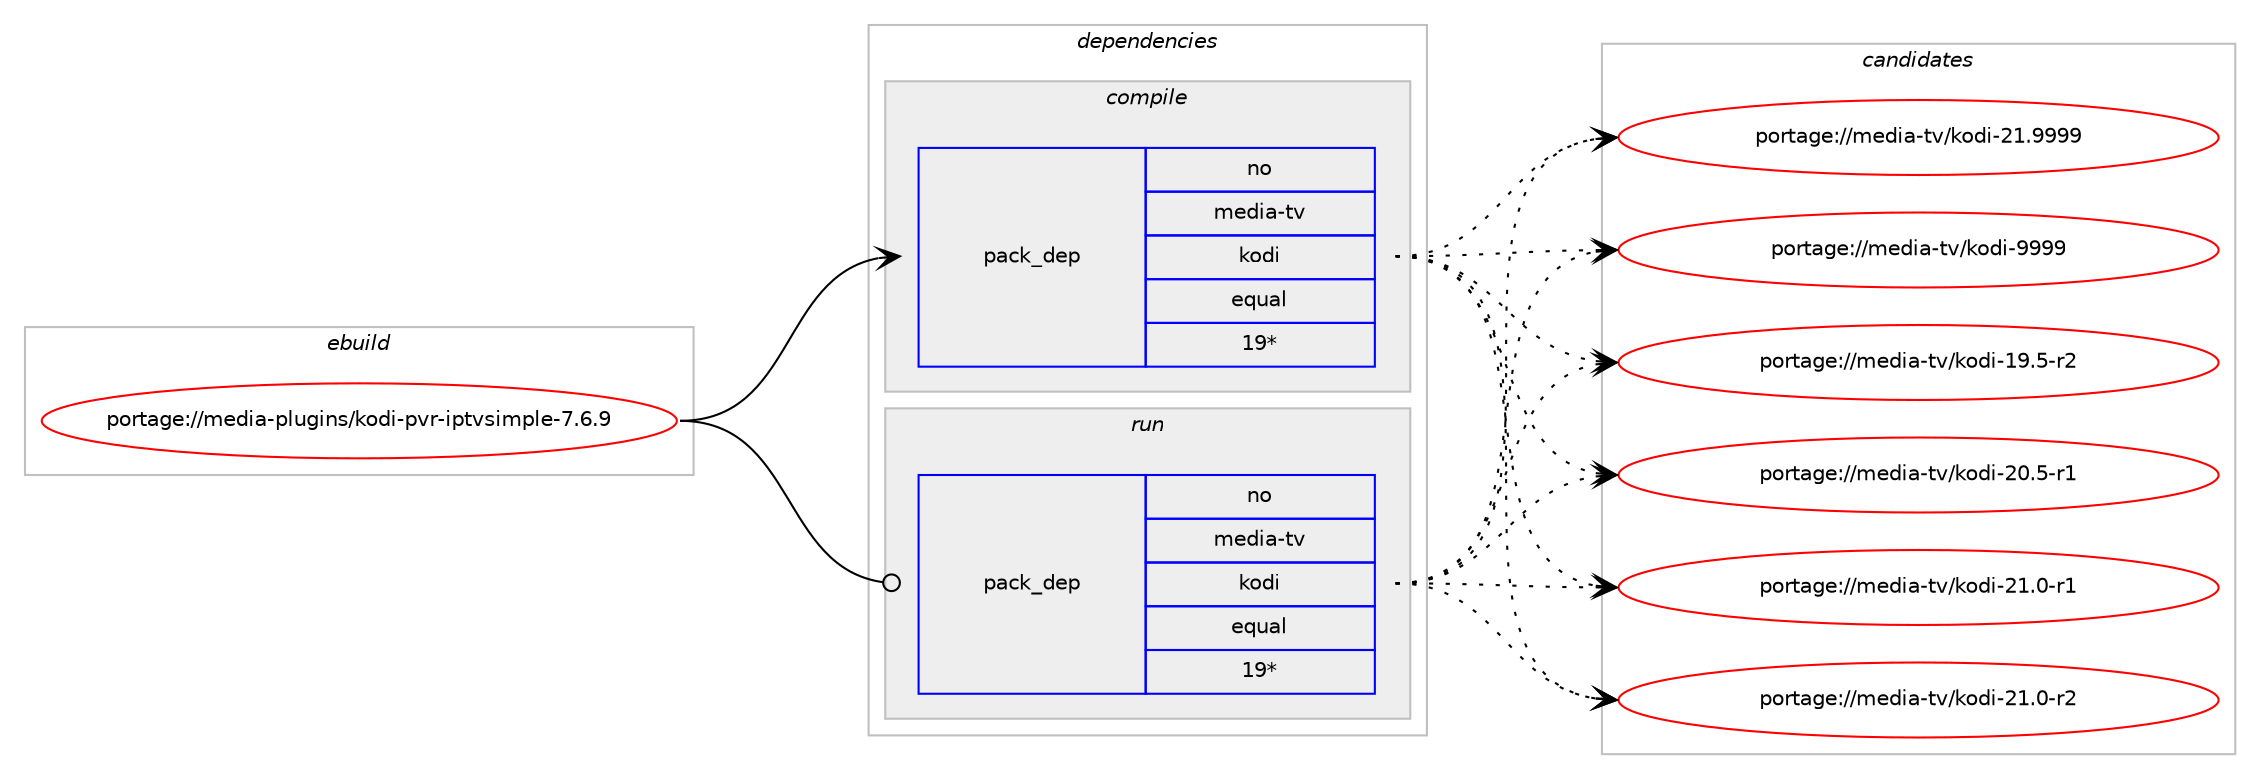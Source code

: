 digraph prolog {

# *************
# Graph options
# *************

newrank=true;
concentrate=true;
compound=true;
graph [rankdir=LR,fontname=Helvetica,fontsize=10,ranksep=1.5];#, ranksep=2.5, nodesep=0.2];
edge  [arrowhead=vee];
node  [fontname=Helvetica,fontsize=10];

# **********
# The ebuild
# **********

subgraph cluster_leftcol {
color=gray;
rank=same;
label=<<i>ebuild</i>>;
id [label="portage://media-plugins/kodi-pvr-iptvsimple-7.6.9", color=red, width=4, href="../media-plugins/kodi-pvr-iptvsimple-7.6.9.svg"];
}

# ****************
# The dependencies
# ****************

subgraph cluster_midcol {
color=gray;
label=<<i>dependencies</i>>;
subgraph cluster_compile {
fillcolor="#eeeeee";
style=filled;
label=<<i>compile</i>>;
# *** BEGIN UNKNOWN DEPENDENCY TYPE (TODO) ***
# id -> package_dependency(portage://media-plugins/kodi-pvr-iptvsimple-7.6.9,install,no,dev-libs,pugixml,none,[,,],[],[])
# *** END UNKNOWN DEPENDENCY TYPE (TODO) ***

subgraph pack81854 {
dependency160844 [label=<<TABLE BORDER="0" CELLBORDER="1" CELLSPACING="0" CELLPADDING="4" WIDTH="220"><TR><TD ROWSPAN="6" CELLPADDING="30">pack_dep</TD></TR><TR><TD WIDTH="110">no</TD></TR><TR><TD>media-tv</TD></TR><TR><TD>kodi</TD></TR><TR><TD>equal</TD></TR><TR><TD>19*</TD></TR></TABLE>>, shape=none, color=blue];
}
id:e -> dependency160844:w [weight=20,style="solid",arrowhead="vee"];
# *** BEGIN UNKNOWN DEPENDENCY TYPE (TODO) ***
# id -> package_dependency(portage://media-plugins/kodi-pvr-iptvsimple-7.6.9,install,no,sys-libs,zlib,none,[,,],[],[])
# *** END UNKNOWN DEPENDENCY TYPE (TODO) ***

}
subgraph cluster_compileandrun {
fillcolor="#eeeeee";
style=filled;
label=<<i>compile and run</i>>;
}
subgraph cluster_run {
fillcolor="#eeeeee";
style=filled;
label=<<i>run</i>>;
# *** BEGIN UNKNOWN DEPENDENCY TYPE (TODO) ***
# id -> package_dependency(portage://media-plugins/kodi-pvr-iptvsimple-7.6.9,run,no,dev-libs,pugixml,none,[,,],[],[])
# *** END UNKNOWN DEPENDENCY TYPE (TODO) ***

subgraph pack81855 {
dependency160845 [label=<<TABLE BORDER="0" CELLBORDER="1" CELLSPACING="0" CELLPADDING="4" WIDTH="220"><TR><TD ROWSPAN="6" CELLPADDING="30">pack_dep</TD></TR><TR><TD WIDTH="110">no</TD></TR><TR><TD>media-tv</TD></TR><TR><TD>kodi</TD></TR><TR><TD>equal</TD></TR><TR><TD>19*</TD></TR></TABLE>>, shape=none, color=blue];
}
id:e -> dependency160845:w [weight=20,style="solid",arrowhead="odot"];
# *** BEGIN UNKNOWN DEPENDENCY TYPE (TODO) ***
# id -> package_dependency(portage://media-plugins/kodi-pvr-iptvsimple-7.6.9,run,no,sys-libs,zlib,none,[,,],[],[])
# *** END UNKNOWN DEPENDENCY TYPE (TODO) ***

}
}

# **************
# The candidates
# **************

subgraph cluster_choices {
rank=same;
color=gray;
label=<<i>candidates</i>>;

subgraph choice81854 {
color=black;
nodesep=1;
choice10910110010597451161184710711110010545495746534511450 [label="portage://media-tv/kodi-19.5-r2", color=red, width=4,href="../media-tv/kodi-19.5-r2.svg"];
choice10910110010597451161184710711110010545504846534511449 [label="portage://media-tv/kodi-20.5-r1", color=red, width=4,href="../media-tv/kodi-20.5-r1.svg"];
choice10910110010597451161184710711110010545504946484511449 [label="portage://media-tv/kodi-21.0-r1", color=red, width=4,href="../media-tv/kodi-21.0-r1.svg"];
choice10910110010597451161184710711110010545504946484511450 [label="portage://media-tv/kodi-21.0-r2", color=red, width=4,href="../media-tv/kodi-21.0-r2.svg"];
choice1091011001059745116118471071111001054550494657575757 [label="portage://media-tv/kodi-21.9999", color=red, width=4,href="../media-tv/kodi-21.9999.svg"];
choice1091011001059745116118471071111001054557575757 [label="portage://media-tv/kodi-9999", color=red, width=4,href="../media-tv/kodi-9999.svg"];
dependency160844:e -> choice10910110010597451161184710711110010545495746534511450:w [style=dotted,weight="100"];
dependency160844:e -> choice10910110010597451161184710711110010545504846534511449:w [style=dotted,weight="100"];
dependency160844:e -> choice10910110010597451161184710711110010545504946484511449:w [style=dotted,weight="100"];
dependency160844:e -> choice10910110010597451161184710711110010545504946484511450:w [style=dotted,weight="100"];
dependency160844:e -> choice1091011001059745116118471071111001054550494657575757:w [style=dotted,weight="100"];
dependency160844:e -> choice1091011001059745116118471071111001054557575757:w [style=dotted,weight="100"];
}
subgraph choice81855 {
color=black;
nodesep=1;
choice10910110010597451161184710711110010545495746534511450 [label="portage://media-tv/kodi-19.5-r2", color=red, width=4,href="../media-tv/kodi-19.5-r2.svg"];
choice10910110010597451161184710711110010545504846534511449 [label="portage://media-tv/kodi-20.5-r1", color=red, width=4,href="../media-tv/kodi-20.5-r1.svg"];
choice10910110010597451161184710711110010545504946484511449 [label="portage://media-tv/kodi-21.0-r1", color=red, width=4,href="../media-tv/kodi-21.0-r1.svg"];
choice10910110010597451161184710711110010545504946484511450 [label="portage://media-tv/kodi-21.0-r2", color=red, width=4,href="../media-tv/kodi-21.0-r2.svg"];
choice1091011001059745116118471071111001054550494657575757 [label="portage://media-tv/kodi-21.9999", color=red, width=4,href="../media-tv/kodi-21.9999.svg"];
choice1091011001059745116118471071111001054557575757 [label="portage://media-tv/kodi-9999", color=red, width=4,href="../media-tv/kodi-9999.svg"];
dependency160845:e -> choice10910110010597451161184710711110010545495746534511450:w [style=dotted,weight="100"];
dependency160845:e -> choice10910110010597451161184710711110010545504846534511449:w [style=dotted,weight="100"];
dependency160845:e -> choice10910110010597451161184710711110010545504946484511449:w [style=dotted,weight="100"];
dependency160845:e -> choice10910110010597451161184710711110010545504946484511450:w [style=dotted,weight="100"];
dependency160845:e -> choice1091011001059745116118471071111001054550494657575757:w [style=dotted,weight="100"];
dependency160845:e -> choice1091011001059745116118471071111001054557575757:w [style=dotted,weight="100"];
}
}

}
